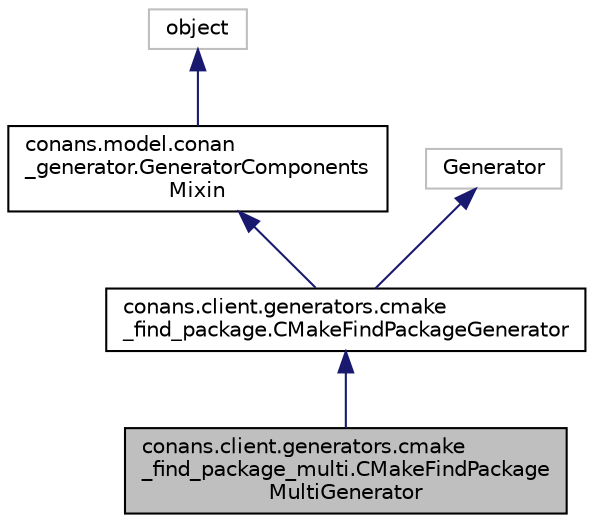 digraph "conans.client.generators.cmake_find_package_multi.CMakeFindPackageMultiGenerator"
{
 // LATEX_PDF_SIZE
  edge [fontname="Helvetica",fontsize="10",labelfontname="Helvetica",labelfontsize="10"];
  node [fontname="Helvetica",fontsize="10",shape=record];
  Node1 [label="conans.client.generators.cmake\l_find_package_multi.CMakeFindPackage\lMultiGenerator",height=0.2,width=0.4,color="black", fillcolor="grey75", style="filled", fontcolor="black",tooltip=" "];
  Node2 -> Node1 [dir="back",color="midnightblue",fontsize="10",style="solid",fontname="Helvetica"];
  Node2 [label="conans.client.generators.cmake\l_find_package.CMakeFindPackageGenerator",height=0.2,width=0.4,color="black", fillcolor="white", style="filled",URL="$classconans_1_1client_1_1generators_1_1cmake__find__package_1_1CMakeFindPackageGenerator.html",tooltip=" "];
  Node3 -> Node2 [dir="back",color="midnightblue",fontsize="10",style="solid",fontname="Helvetica"];
  Node3 [label="conans.model.conan\l_generator.GeneratorComponents\lMixin",height=0.2,width=0.4,color="black", fillcolor="white", style="filled",URL="$classconans_1_1model_1_1conan__generator_1_1GeneratorComponentsMixin.html",tooltip=" "];
  Node4 -> Node3 [dir="back",color="midnightblue",fontsize="10",style="solid",fontname="Helvetica"];
  Node4 [label="object",height=0.2,width=0.4,color="grey75", fillcolor="white", style="filled",tooltip=" "];
  Node5 -> Node2 [dir="back",color="midnightblue",fontsize="10",style="solid",fontname="Helvetica"];
  Node5 [label="Generator",height=0.2,width=0.4,color="grey75", fillcolor="white", style="filled",tooltip=" "];
}
